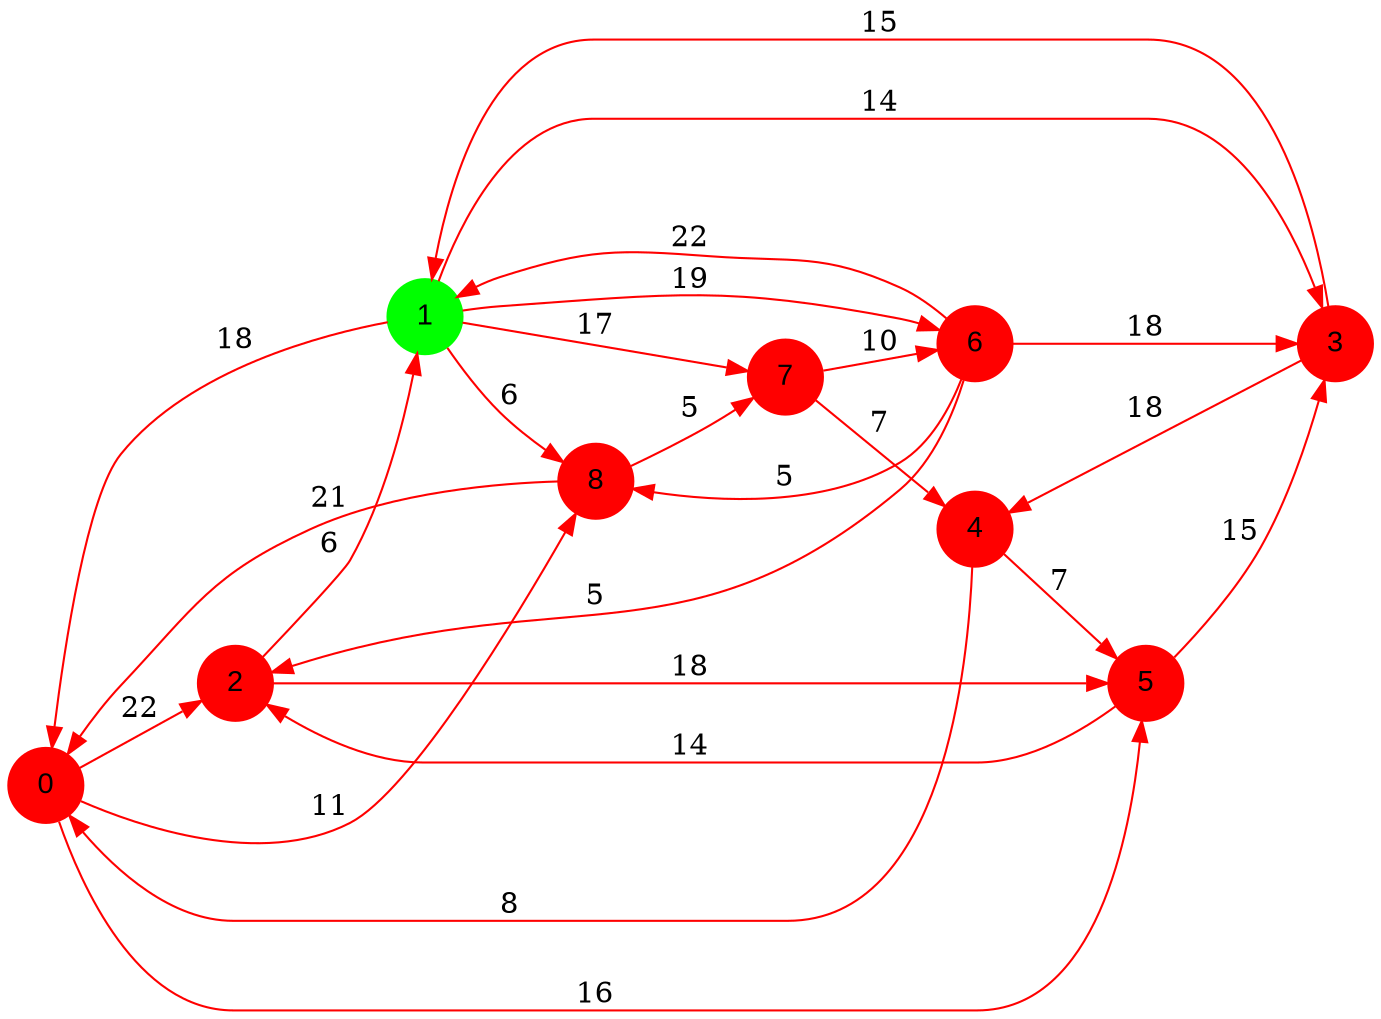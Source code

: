 digraph graphe {
rankdir = LR;
edge [color=red];
0 [fontname="Arial", shape = circle, color=red, style=filled];
1 [fontname="Arial", shape = circle, color=green, style=filled];
2 [fontname="Arial", shape = circle, color=red, style=filled];
3 [fontname="Arial", shape = circle, color=red, style=filled];
4 [fontname="Arial", shape = circle, color=red, style=filled];
5 [fontname="Arial", shape = circle, color=red, style=filled];
6 [fontname="Arial", shape = circle, color=red, style=filled];
7 [fontname="Arial", shape = circle, color=red, style=filled];
8 [fontname="Arial", shape = circle, color=red, style=filled];
	0 -> 2 [label = "22"];
	0 -> 5 [label = "16"];
	0 -> 8 [label = "11"];
	1 -> 0 [label = "18"];
	1 -> 3 [label = "14"];
	1 -> 6 [label = "19"];
	1 -> 7 [label = "17"];
	1 -> 8 [label = "6"];
	2 -> 1 [label = "6"];
	2 -> 5 [label = "18"];
	3 -> 1 [label = "15"];
	3 -> 4 [label = "18"];
	4 -> 0 [label = "8"];
	4 -> 5 [label = "7"];
	5 -> 2 [label = "14"];
	5 -> 3 [label = "15"];
	6 -> 1 [label = "22"];
	6 -> 2 [label = "5"];
	6 -> 3 [label = "18"];
	6 -> 8 [label = "5"];
	7 -> 4 [label = "7"];
	7 -> 6 [label = "10"];
	8 -> 0 [label = "21"];
	8 -> 7 [label = "5"];
}